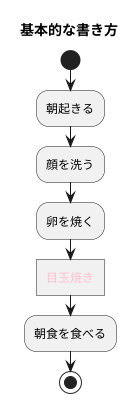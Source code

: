 @startuml アクティビティ図
title 基本的な書き方
start
:朝起きる;
:顔を洗う;
:卵を焼く;
:<color:pink>目玉焼き]
:朝食を食べる;
stop
@enduml